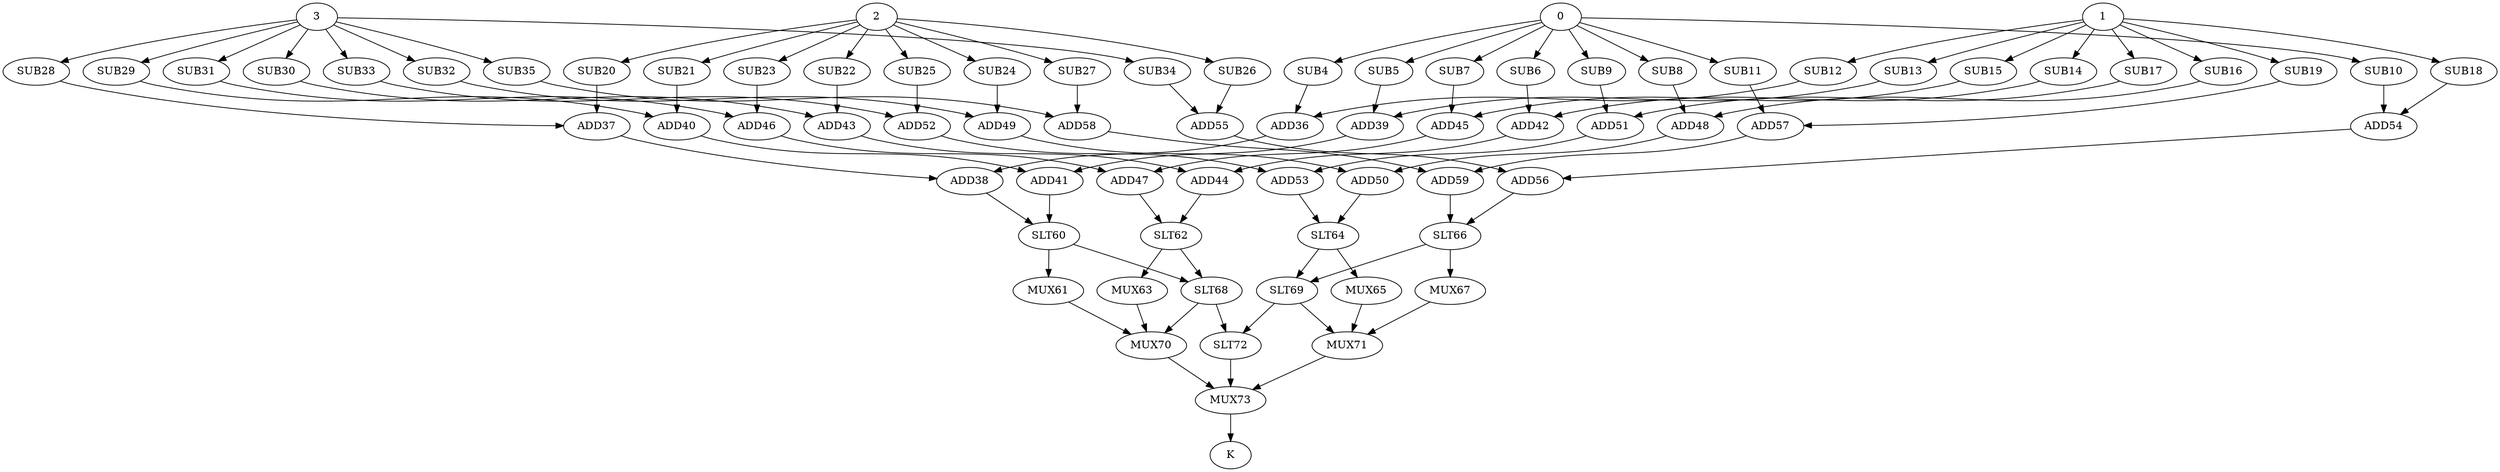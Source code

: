 strict digraph  {
0;
4 [label=SUB4];
5 [label=SUB5];
6 [label=SUB6];
7 [label=SUB7];
8 [label=SUB8];
9 [label=SUB9];
10 [label=SUB10];
11 [label=SUB11];
1;
12 [label=SUB12];
13 [label=SUB13];
14 [label=SUB14];
15 [label=SUB15];
16 [label=SUB16];
17 [label=SUB17];
18 [label=SUB18];
19 [label=SUB19];
2;
20 [label=SUB20];
21 [label=SUB21];
22 [label=SUB22];
23 [label=SUB23];
24 [label=SUB24];
25 [label=SUB25];
26 [label=SUB26];
27 [label=SUB27];
3;
28 [label=SUB28];
29 [label=SUB29];
30 [label=SUB30];
31 [label=SUB31];
32 [label=SUB32];
33 [label=SUB33];
34 [label=SUB34];
35 [label=SUB35];
36 [label=ADD36];
37 [label=ADD37];
38 [label=ADD38];
39 [label=ADD39];
40 [label=ADD40];
41 [label=ADD41];
42 [label=ADD42];
43 [label=ADD43];
44 [label=ADD44];
45 [label=ADD45];
46 [label=ADD46];
47 [label=ADD47];
48 [label=ADD48];
49 [label=ADD49];
50 [label=ADD50];
51 [label=ADD51];
52 [label=ADD52];
53 [label=ADD53];
54 [label=ADD54];
55 [label=ADD55];
56 [label=ADD56];
57 [label=ADD57];
58 [label=ADD58];
59 [label=ADD59];
60 [label=SLT60];
61 [label=MUX61];
62 [label=SLT62];
63 [label=MUX63];
64 [label=SLT64];
65 [label=MUX65];
66 [label=SLT66];
67 [label=MUX67];
68 [label=SLT68];
69 [label=SLT69];
70 [label=MUX70];
71 [label=MUX71];
72 [label=SLT72];
73 [label=MUX73];
74 [label=K];
0 -> 4;
0 -> 5;
0 -> 6;
0 -> 7;
0 -> 8;
0 -> 9;
0 -> 10;
0 -> 11;
4 -> 36;
5 -> 39;
6 -> 42;
7 -> 45;
8 -> 48;
9 -> 51;
10 -> 54;
11 -> 57;
1 -> 12;
1 -> 13;
1 -> 14;
1 -> 15;
1 -> 16;
1 -> 17;
1 -> 18;
1 -> 19;
12 -> 36;
13 -> 39;
14 -> 42;
15 -> 45;
16 -> 48;
17 -> 51;
18 -> 54;
19 -> 57;
2 -> 20;
2 -> 21;
2 -> 22;
2 -> 23;
2 -> 24;
2 -> 25;
2 -> 26;
2 -> 27;
20 -> 37;
21 -> 40;
22 -> 43;
23 -> 46;
24 -> 49;
25 -> 52;
26 -> 55;
27 -> 58;
3 -> 28;
3 -> 29;
3 -> 30;
3 -> 31;
3 -> 32;
3 -> 33;
3 -> 34;
3 -> 35;
28 -> 37;
29 -> 40;
30 -> 43;
31 -> 46;
32 -> 49;
33 -> 52;
34 -> 55;
35 -> 58;
36 -> 38;
37 -> 38;
38 -> 60;
39 -> 41;
40 -> 41;
41 -> 60;
42 -> 44;
43 -> 44;
44 -> 62;
45 -> 47;
46 -> 47;
47 -> 62;
48 -> 50;
49 -> 50;
50 -> 64;
51 -> 53;
52 -> 53;
53 -> 64;
54 -> 56;
55 -> 56;
56 -> 66;
57 -> 59;
58 -> 59;
59 -> 66;
60 -> 61;
60 -> 68;
61 -> 70;
62 -> 63;
62 -> 68;
63 -> 70;
64 -> 65;
64 -> 69;
65 -> 71;
66 -> 67;
66 -> 69;
67 -> 71;
68 -> 70;
68 -> 72;
69 -> 71;
69 -> 72;
70 -> 73;
71 -> 73;
72 -> 73;
73 -> 74;
}
